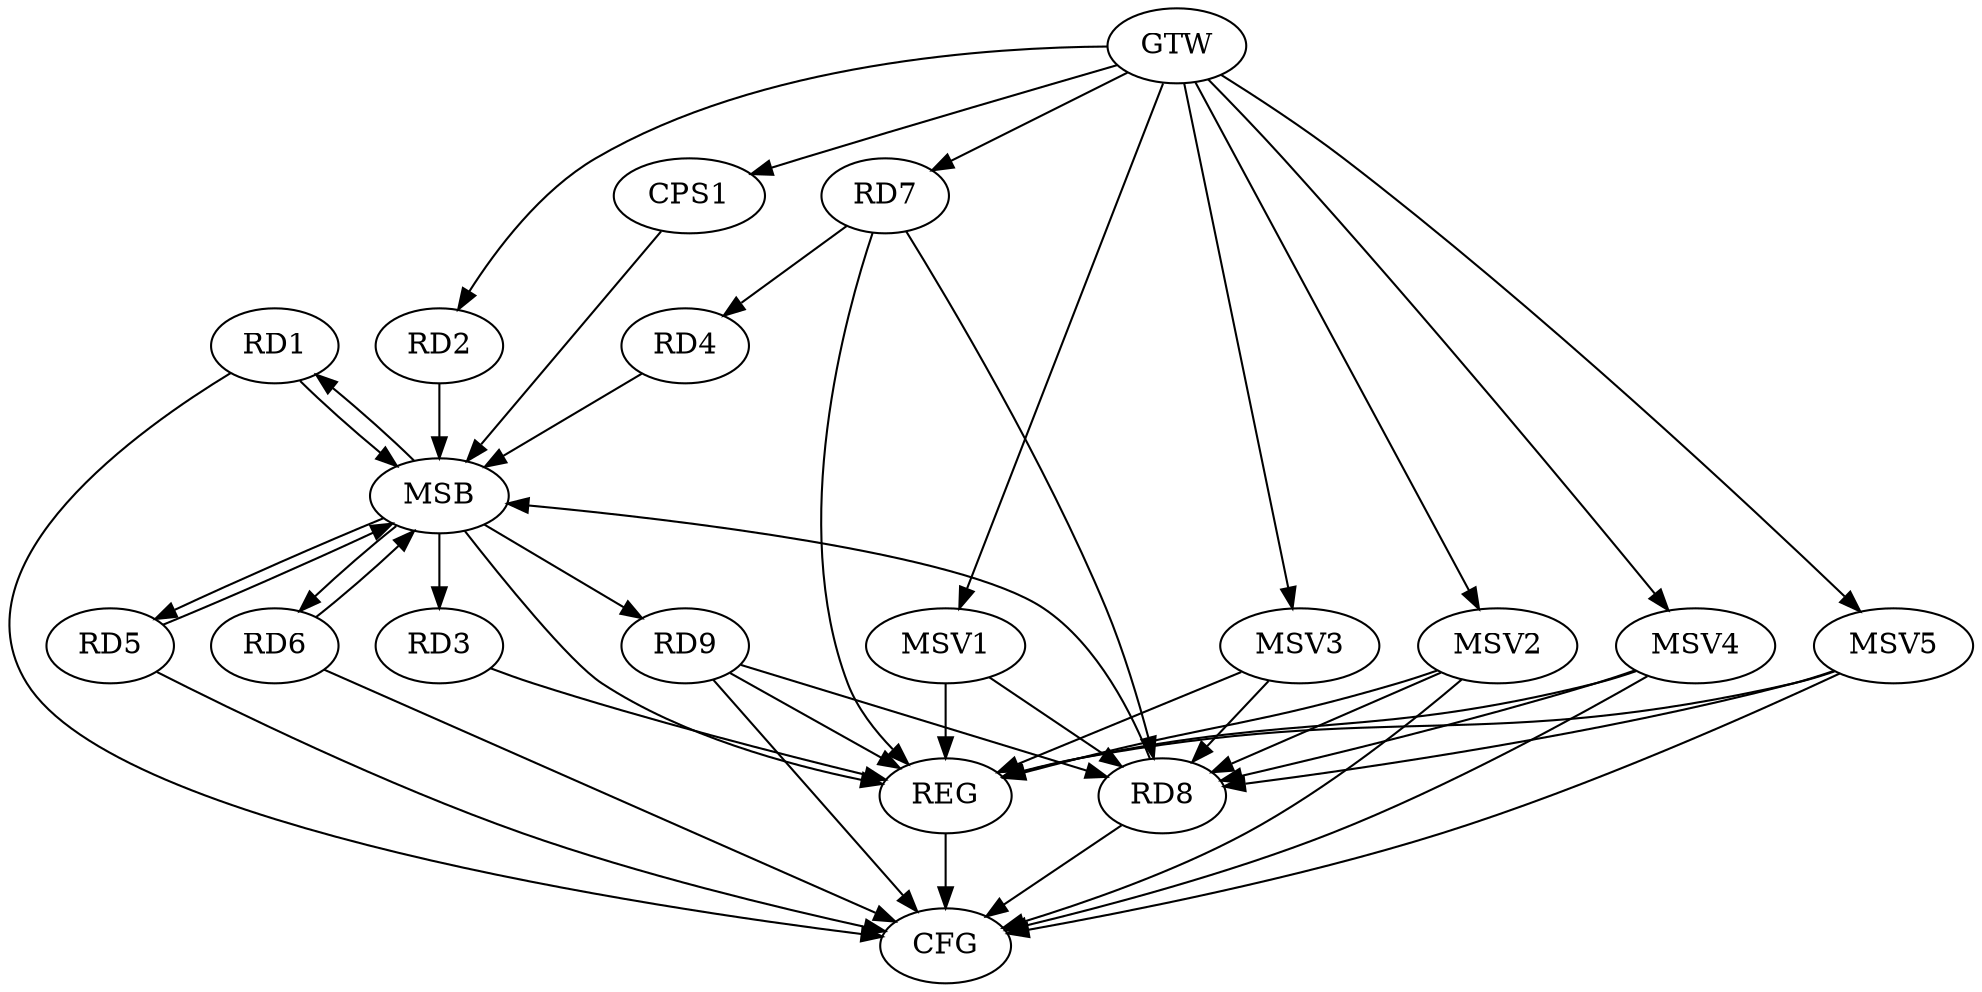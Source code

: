 strict digraph G {
  RD1 [ label="RD1" ];
  RD2 [ label="RD2" ];
  RD3 [ label="RD3" ];
  RD4 [ label="RD4" ];
  RD5 [ label="RD5" ];
  RD6 [ label="RD6" ];
  RD7 [ label="RD7" ];
  RD8 [ label="RD8" ];
  RD9 [ label="RD9" ];
  CPS1 [ label="CPS1" ];
  GTW [ label="GTW" ];
  REG [ label="REG" ];
  MSB [ label="MSB" ];
  CFG [ label="CFG" ];
  MSV1 [ label="MSV1" ];
  MSV2 [ label="MSV2" ];
  MSV3 [ label="MSV3" ];
  MSV4 [ label="MSV4" ];
  MSV5 [ label="MSV5" ];
  RD7 -> RD4;
  RD7 -> RD8;
  RD9 -> RD8;
  GTW -> RD2;
  GTW -> RD7;
  GTW -> CPS1;
  RD3 -> REG;
  RD7 -> REG;
  RD9 -> REG;
  RD1 -> MSB;
  MSB -> RD3;
  MSB -> REG;
  RD2 -> MSB;
  MSB -> RD5;
  RD4 -> MSB;
  MSB -> RD9;
  RD5 -> MSB;
  RD6 -> MSB;
  RD8 -> MSB;
  MSB -> RD1;
  CPS1 -> MSB;
  MSB -> RD6;
  RD5 -> CFG;
  RD6 -> CFG;
  RD9 -> CFG;
  RD8 -> CFG;
  RD1 -> CFG;
  REG -> CFG;
  MSV1 -> RD8;
  GTW -> MSV1;
  MSV1 -> REG;
  MSV2 -> RD8;
  GTW -> MSV2;
  MSV2 -> REG;
  MSV2 -> CFG;
  MSV3 -> RD8;
  GTW -> MSV3;
  MSV3 -> REG;
  MSV4 -> RD8;
  GTW -> MSV4;
  MSV4 -> REG;
  MSV4 -> CFG;
  MSV5 -> RD8;
  GTW -> MSV5;
  MSV5 -> REG;
  MSV5 -> CFG;
}
